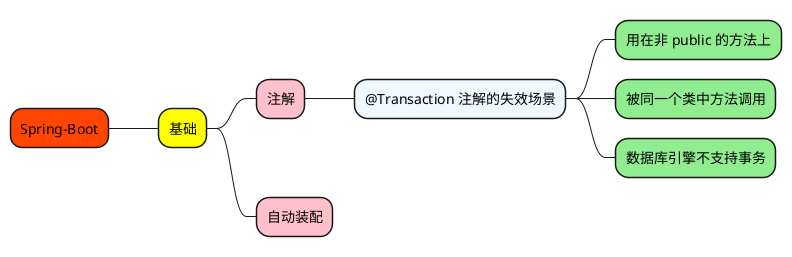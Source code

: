 @startmindmap

+[#OrangeRed] Spring-Boot

++[#yellow] 基础

+++[#Pink] 注解
++++[#AliceBlue] @Transaction 注解的失效场景
+++++[#LightGreen] 用在非 public 的方法上
+++++[#LightGreen] 被同一个类中方法调用
+++++[#LightGreen] 数据库引擎不支持事务

+++[#Pink] 自动装配



@endmindmap